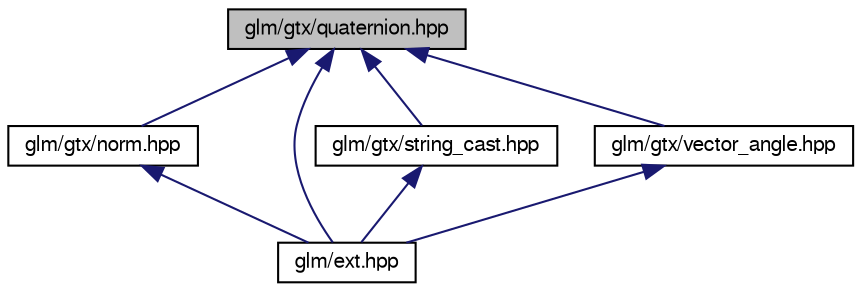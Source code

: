 digraph "glm/gtx/quaternion.hpp"
{
  edge [fontname="FreeSans",fontsize="10",labelfontname="FreeSans",labelfontsize="10"];
  node [fontname="FreeSans",fontsize="10",shape=record];
  Node1 [label="glm/gtx/quaternion.hpp",height=0.2,width=0.4,color="black", fillcolor="grey75", style="filled" fontcolor="black"];
  Node1 -> Node2 [dir="back",color="midnightblue",fontsize="10",style="solid",fontname="FreeSans"];
  Node2 [label="glm/gtx/norm.hpp",height=0.2,width=0.4,color="black", fillcolor="white", style="filled",URL="$df/d4f/norm_8hpp.html"];
  Node2 -> Node3 [dir="back",color="midnightblue",fontsize="10",style="solid",fontname="FreeSans"];
  Node3 [label="glm/ext.hpp",height=0.2,width=0.4,color="black", fillcolor="white", style="filled",URL="$d5/da8/ext_8hpp.html"];
  Node1 -> Node3 [dir="back",color="midnightblue",fontsize="10",style="solid",fontname="FreeSans"];
  Node1 -> Node4 [dir="back",color="midnightblue",fontsize="10",style="solid",fontname="FreeSans"];
  Node4 [label="glm/gtx/string_cast.hpp",height=0.2,width=0.4,color="black", fillcolor="white", style="filled",URL="$d3/de9/string__cast_8hpp.html"];
  Node4 -> Node3 [dir="back",color="midnightblue",fontsize="10",style="solid",fontname="FreeSans"];
  Node1 -> Node5 [dir="back",color="midnightblue",fontsize="10",style="solid",fontname="FreeSans"];
  Node5 [label="glm/gtx/vector_angle.hpp",height=0.2,width=0.4,color="black", fillcolor="white", style="filled",URL="$d6/d98/vector__angle_8hpp.html"];
  Node5 -> Node3 [dir="back",color="midnightblue",fontsize="10",style="solid",fontname="FreeSans"];
}
